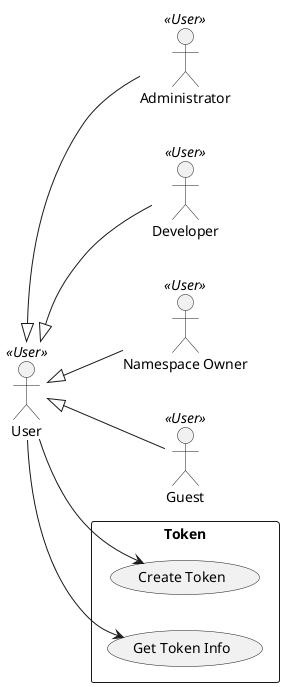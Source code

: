 @startuml

left to right direction

actor "User" <<User>> as User
actor "Administrator" <<User>> as Admin
actor "Developer" <<User>> as Dev
actor "Namespace Owner" <<User>> as NSOwner
actor "Guest" <<User>> as Guest
' actor "Robot" <<Robot>> as Robot

User <|-- Admin
User <|-- Dev
User <|-- NSOwner
User <|-- Guest


' component "Designer" <<Application>> as CQD


rectangle Token {
    (Create Token) as Create
	(Get Token Info) as Get

    User --> Create
    User --> Get
}

' Rectangle {
'     (Create Namespace) <-- Namespace
'     (Update Namespace) <-- Namespace
'     (Delete Namespace) <-- Namespace
'     (Get Namespace) <-- Namespace
'     (List Namespace) <-- Namespace
' }

' ADEV -down-> UC1
' UC1 -left-> CQD
' UC1 -> CQR
' AEXPR -down-> UC2
' UC2 -down-> CQD
' UC3 -up-> CQD
' ADEVOP -up-> UC3
' ADEVOP -> UC4
' UC4 -right-> CMB
' ASUBSCR -down-> UC5
' UC5 -down-> CMB
' ASUBSCR -up-> UC6
' UC6 -up-> CQR
' UC7 -down-> CQR
' AWF -down-> UC7
' UC8 -left-> CQR
' ASUBSCR -up-> UC8

@enduml